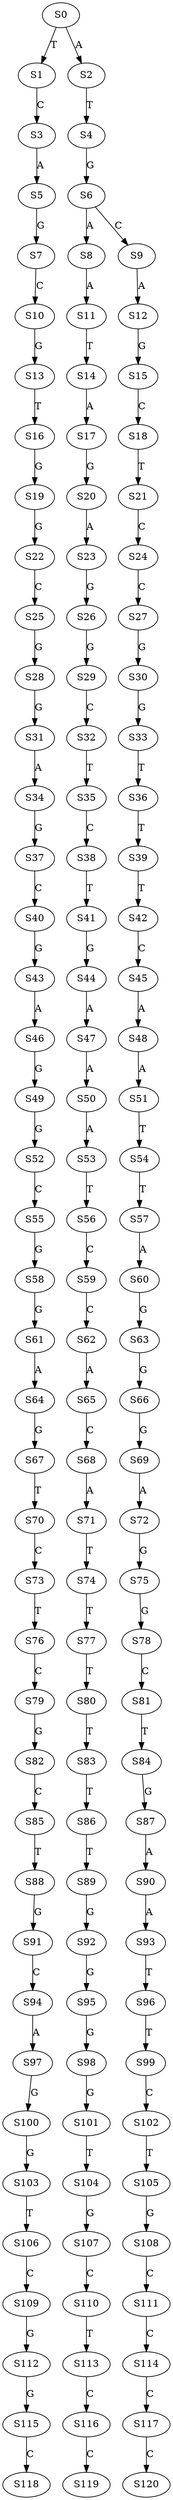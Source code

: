 strict digraph  {
	S0 -> S1 [ label = T ];
	S0 -> S2 [ label = A ];
	S1 -> S3 [ label = C ];
	S2 -> S4 [ label = T ];
	S3 -> S5 [ label = A ];
	S4 -> S6 [ label = G ];
	S5 -> S7 [ label = G ];
	S6 -> S8 [ label = A ];
	S6 -> S9 [ label = C ];
	S7 -> S10 [ label = C ];
	S8 -> S11 [ label = A ];
	S9 -> S12 [ label = A ];
	S10 -> S13 [ label = G ];
	S11 -> S14 [ label = T ];
	S12 -> S15 [ label = G ];
	S13 -> S16 [ label = T ];
	S14 -> S17 [ label = A ];
	S15 -> S18 [ label = C ];
	S16 -> S19 [ label = G ];
	S17 -> S20 [ label = G ];
	S18 -> S21 [ label = T ];
	S19 -> S22 [ label = G ];
	S20 -> S23 [ label = A ];
	S21 -> S24 [ label = C ];
	S22 -> S25 [ label = C ];
	S23 -> S26 [ label = G ];
	S24 -> S27 [ label = C ];
	S25 -> S28 [ label = G ];
	S26 -> S29 [ label = G ];
	S27 -> S30 [ label = G ];
	S28 -> S31 [ label = G ];
	S29 -> S32 [ label = C ];
	S30 -> S33 [ label = G ];
	S31 -> S34 [ label = A ];
	S32 -> S35 [ label = T ];
	S33 -> S36 [ label = T ];
	S34 -> S37 [ label = G ];
	S35 -> S38 [ label = C ];
	S36 -> S39 [ label = T ];
	S37 -> S40 [ label = C ];
	S38 -> S41 [ label = T ];
	S39 -> S42 [ label = T ];
	S40 -> S43 [ label = G ];
	S41 -> S44 [ label = G ];
	S42 -> S45 [ label = C ];
	S43 -> S46 [ label = A ];
	S44 -> S47 [ label = A ];
	S45 -> S48 [ label = A ];
	S46 -> S49 [ label = G ];
	S47 -> S50 [ label = A ];
	S48 -> S51 [ label = A ];
	S49 -> S52 [ label = G ];
	S50 -> S53 [ label = A ];
	S51 -> S54 [ label = T ];
	S52 -> S55 [ label = C ];
	S53 -> S56 [ label = T ];
	S54 -> S57 [ label = T ];
	S55 -> S58 [ label = G ];
	S56 -> S59 [ label = C ];
	S57 -> S60 [ label = A ];
	S58 -> S61 [ label = G ];
	S59 -> S62 [ label = C ];
	S60 -> S63 [ label = G ];
	S61 -> S64 [ label = A ];
	S62 -> S65 [ label = A ];
	S63 -> S66 [ label = G ];
	S64 -> S67 [ label = G ];
	S65 -> S68 [ label = C ];
	S66 -> S69 [ label = G ];
	S67 -> S70 [ label = T ];
	S68 -> S71 [ label = A ];
	S69 -> S72 [ label = A ];
	S70 -> S73 [ label = C ];
	S71 -> S74 [ label = T ];
	S72 -> S75 [ label = G ];
	S73 -> S76 [ label = T ];
	S74 -> S77 [ label = T ];
	S75 -> S78 [ label = G ];
	S76 -> S79 [ label = C ];
	S77 -> S80 [ label = T ];
	S78 -> S81 [ label = C ];
	S79 -> S82 [ label = G ];
	S80 -> S83 [ label = T ];
	S81 -> S84 [ label = T ];
	S82 -> S85 [ label = C ];
	S83 -> S86 [ label = T ];
	S84 -> S87 [ label = G ];
	S85 -> S88 [ label = T ];
	S86 -> S89 [ label = T ];
	S87 -> S90 [ label = A ];
	S88 -> S91 [ label = G ];
	S89 -> S92 [ label = G ];
	S90 -> S93 [ label = A ];
	S91 -> S94 [ label = C ];
	S92 -> S95 [ label = G ];
	S93 -> S96 [ label = T ];
	S94 -> S97 [ label = A ];
	S95 -> S98 [ label = G ];
	S96 -> S99 [ label = T ];
	S97 -> S100 [ label = G ];
	S98 -> S101 [ label = G ];
	S99 -> S102 [ label = C ];
	S100 -> S103 [ label = G ];
	S101 -> S104 [ label = T ];
	S102 -> S105 [ label = T ];
	S103 -> S106 [ label = T ];
	S104 -> S107 [ label = G ];
	S105 -> S108 [ label = G ];
	S106 -> S109 [ label = C ];
	S107 -> S110 [ label = C ];
	S108 -> S111 [ label = C ];
	S109 -> S112 [ label = G ];
	S110 -> S113 [ label = T ];
	S111 -> S114 [ label = C ];
	S112 -> S115 [ label = G ];
	S113 -> S116 [ label = C ];
	S114 -> S117 [ label = C ];
	S115 -> S118 [ label = C ];
	S116 -> S119 [ label = C ];
	S117 -> S120 [ label = C ];
}
